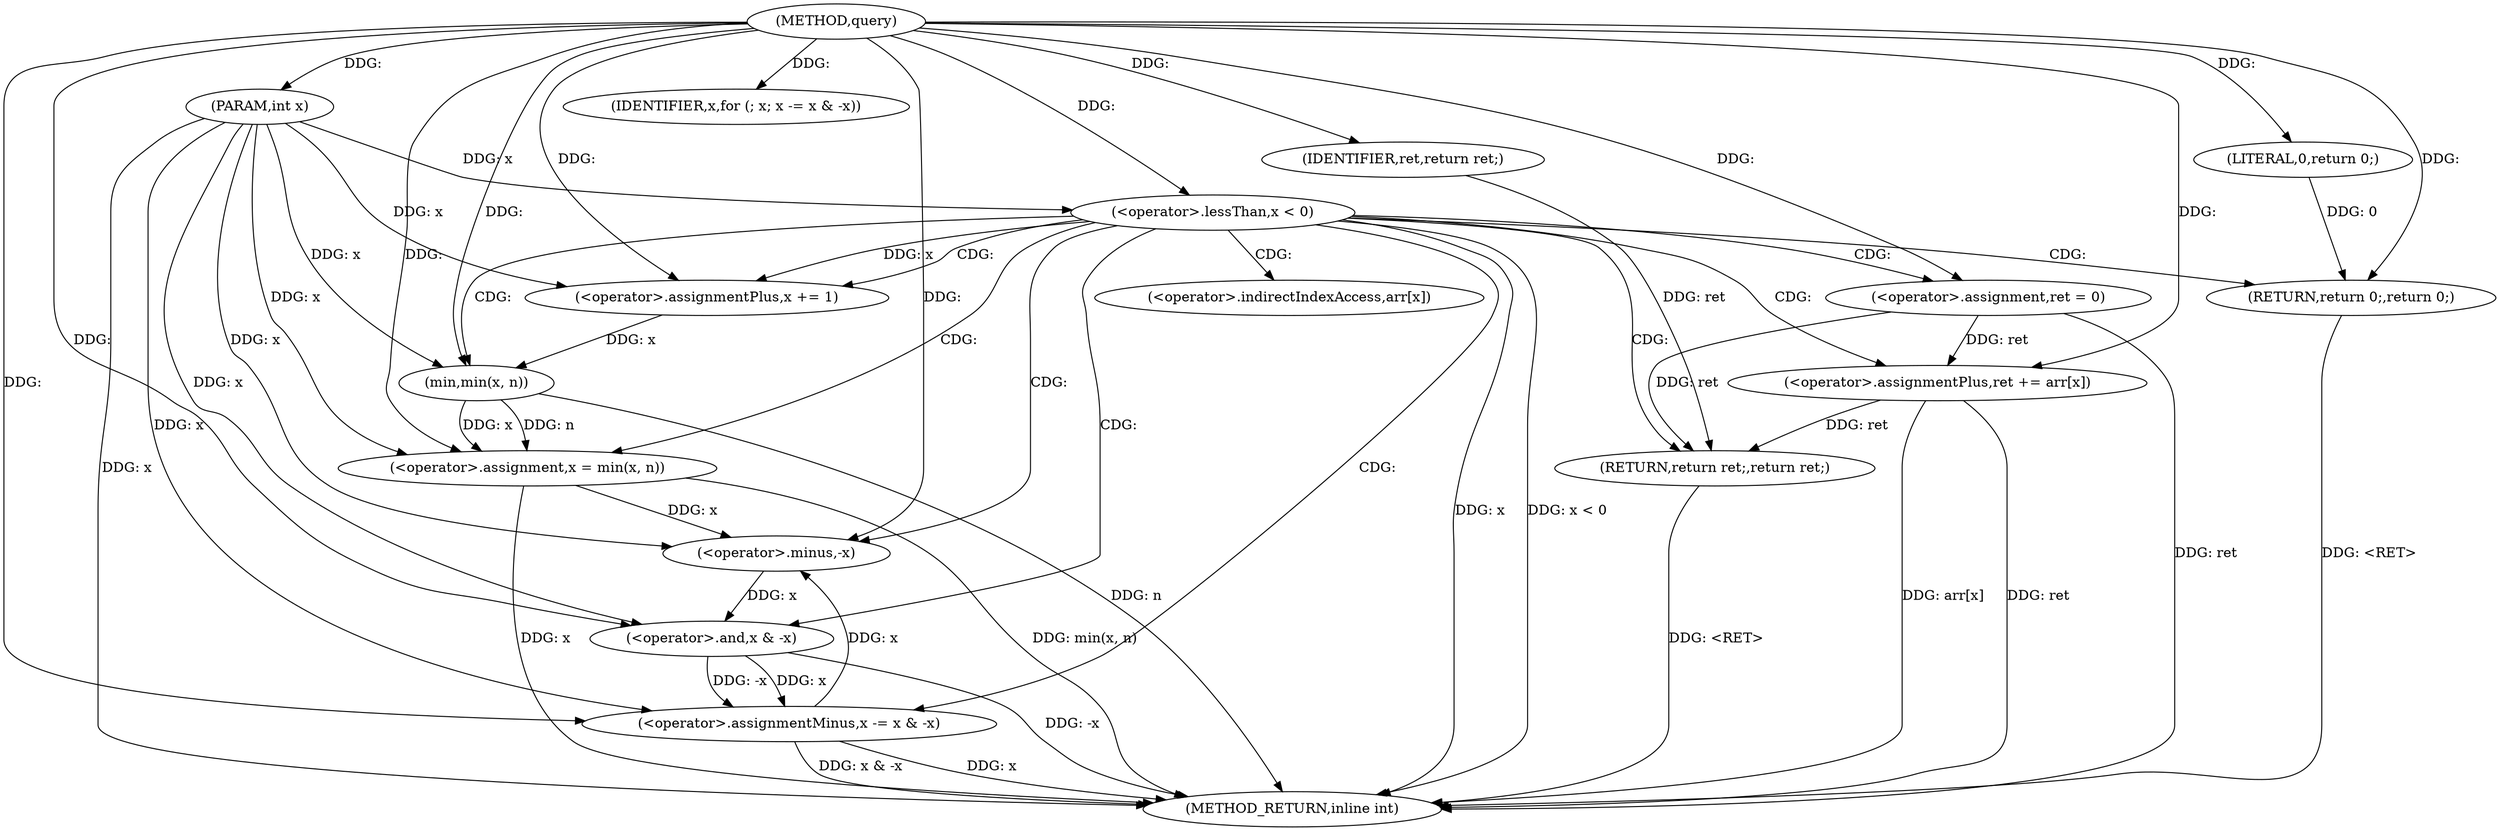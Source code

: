 digraph "query" {  
"1000463" [label = "(METHOD,query)" ]
"1000499" [label = "(METHOD_RETURN,inline int)" ]
"1000464" [label = "(PARAM,int x)" ]
"1000472" [label = "(<operator>.assignmentPlus,x += 1)" ]
"1000475" [label = "(<operator>.assignment,x = min(x, n))" ]
"1000481" [label = "(<operator>.assignment,ret = 0)" ]
"1000497" [label = "(RETURN,return ret;,return ret;)" ]
"1000467" [label = "(<operator>.lessThan,x < 0)" ]
"1000470" [label = "(RETURN,return 0;,return 0;)" ]
"1000485" [label = "(IDENTIFIER,x,for (; x; x -= x & -x))" ]
"1000486" [label = "(<operator>.assignmentMinus,x -= x & -x)" ]
"1000492" [label = "(<operator>.assignmentPlus,ret += arr[x])" ]
"1000498" [label = "(IDENTIFIER,ret,return ret;)" ]
"1000471" [label = "(LITERAL,0,return 0;)" ]
"1000477" [label = "(min,min(x, n))" ]
"1000488" [label = "(<operator>.and,x & -x)" ]
"1000490" [label = "(<operator>.minus,-x)" ]
"1000494" [label = "(<operator>.indirectIndexAccess,arr[x])" ]
  "1000497" -> "1000499"  [ label = "DDG: <RET>"] 
  "1000470" -> "1000499"  [ label = "DDG: <RET>"] 
  "1000464" -> "1000499"  [ label = "DDG: x"] 
  "1000467" -> "1000499"  [ label = "DDG: x"] 
  "1000467" -> "1000499"  [ label = "DDG: x < 0"] 
  "1000475" -> "1000499"  [ label = "DDG: x"] 
  "1000475" -> "1000499"  [ label = "DDG: min(x, n)"] 
  "1000481" -> "1000499"  [ label = "DDG: ret"] 
  "1000492" -> "1000499"  [ label = "DDG: ret"] 
  "1000492" -> "1000499"  [ label = "DDG: arr[x]"] 
  "1000486" -> "1000499"  [ label = "DDG: x"] 
  "1000488" -> "1000499"  [ label = "DDG: -x"] 
  "1000486" -> "1000499"  [ label = "DDG: x & -x"] 
  "1000477" -> "1000499"  [ label = "DDG: n"] 
  "1000463" -> "1000464"  [ label = "DDG: "] 
  "1000463" -> "1000472"  [ label = "DDG: "] 
  "1000477" -> "1000475"  [ label = "DDG: n"] 
  "1000477" -> "1000475"  [ label = "DDG: x"] 
  "1000463" -> "1000481"  [ label = "DDG: "] 
  "1000498" -> "1000497"  [ label = "DDG: ret"] 
  "1000481" -> "1000497"  [ label = "DDG: ret"] 
  "1000492" -> "1000497"  [ label = "DDG: ret"] 
  "1000471" -> "1000470"  [ label = "DDG: 0"] 
  "1000463" -> "1000470"  [ label = "DDG: "] 
  "1000467" -> "1000472"  [ label = "DDG: x"] 
  "1000464" -> "1000472"  [ label = "DDG: x"] 
  "1000464" -> "1000475"  [ label = "DDG: x"] 
  "1000463" -> "1000475"  [ label = "DDG: "] 
  "1000463" -> "1000485"  [ label = "DDG: "] 
  "1000488" -> "1000486"  [ label = "DDG: -x"] 
  "1000488" -> "1000486"  [ label = "DDG: x"] 
  "1000463" -> "1000498"  [ label = "DDG: "] 
  "1000464" -> "1000467"  [ label = "DDG: x"] 
  "1000463" -> "1000467"  [ label = "DDG: "] 
  "1000463" -> "1000471"  [ label = "DDG: "] 
  "1000472" -> "1000477"  [ label = "DDG: x"] 
  "1000464" -> "1000477"  [ label = "DDG: x"] 
  "1000463" -> "1000477"  [ label = "DDG: "] 
  "1000464" -> "1000486"  [ label = "DDG: x"] 
  "1000463" -> "1000486"  [ label = "DDG: "] 
  "1000481" -> "1000492"  [ label = "DDG: ret"] 
  "1000463" -> "1000492"  [ label = "DDG: "] 
  "1000490" -> "1000488"  [ label = "DDG: x"] 
  "1000464" -> "1000488"  [ label = "DDG: x"] 
  "1000463" -> "1000488"  [ label = "DDG: "] 
  "1000475" -> "1000490"  [ label = "DDG: x"] 
  "1000486" -> "1000490"  [ label = "DDG: x"] 
  "1000464" -> "1000490"  [ label = "DDG: x"] 
  "1000463" -> "1000490"  [ label = "DDG: "] 
  "1000467" -> "1000477"  [ label = "CDG: "] 
  "1000467" -> "1000497"  [ label = "CDG: "] 
  "1000467" -> "1000470"  [ label = "CDG: "] 
  "1000467" -> "1000472"  [ label = "CDG: "] 
  "1000467" -> "1000481"  [ label = "CDG: "] 
  "1000467" -> "1000475"  [ label = "CDG: "] 
  "1000467" -> "1000488"  [ label = "CDG: "] 
  "1000467" -> "1000492"  [ label = "CDG: "] 
  "1000467" -> "1000490"  [ label = "CDG: "] 
  "1000467" -> "1000494"  [ label = "CDG: "] 
  "1000467" -> "1000486"  [ label = "CDG: "] 
}

